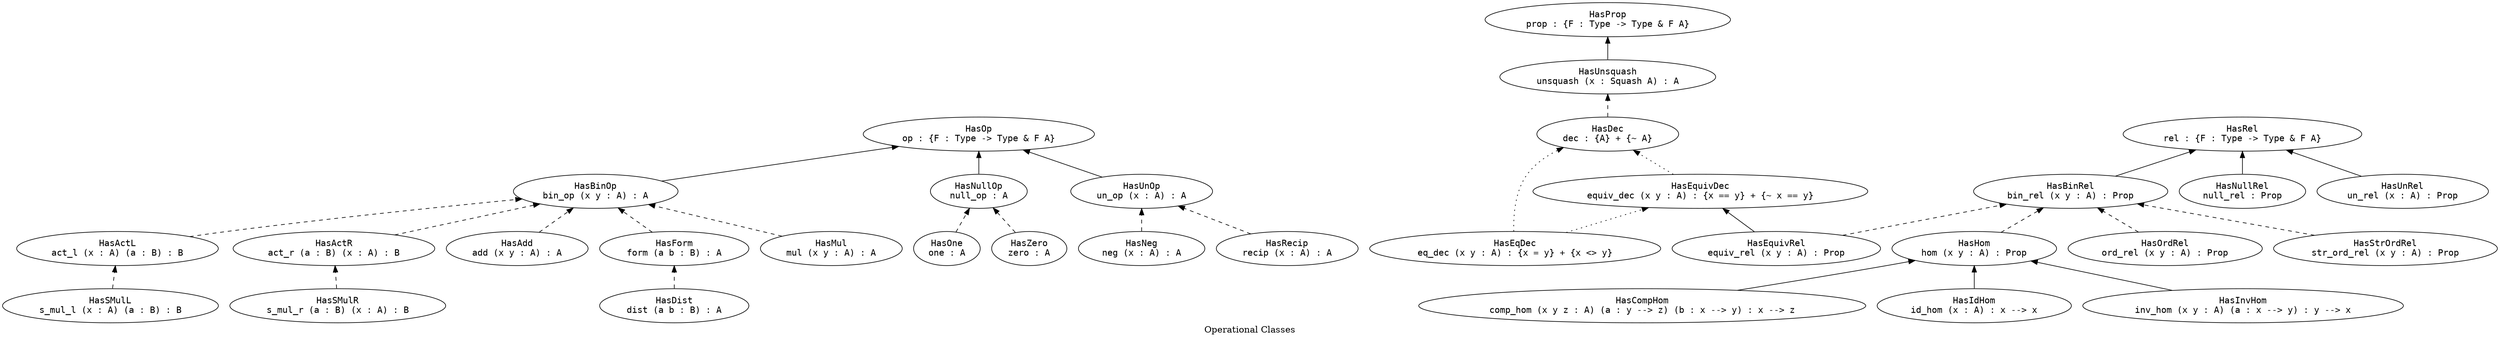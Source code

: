digraph Has {
  label = "Operational Classes"
  rankdir = BT

  node [fontname = monospace]

  HasOp [label = "\N\nop : {F : Type -> Type & F A}"]
  HasProp [label = "\N\nprop : {F : Type -> Type & F A}"]
  HasRel [label = "\N\nrel : {F : Type -> Type & F A}"]

  node [style = solid]

  HasActL [label = "\N\nact_l (x : A) (a : B) : B"]
  HasActR [label = "\N\nact_r (a : B) (x : A) : B"]
  HasAdd [label = "\N\nadd (x y : A) : A"]
  HasBinOp [label = "\N\nbin_op (x y : A) : A"]
  HasBinRel [label = "\N\nbin_rel (x y : A) : Prop"]
  HasCompHom [label = "\N\ncomp_hom (x y z : A) (a : y --> z) (b : x --> y) : x --> z"]
  HasDec [label = "\N\ndec : {A} + {~ A}"]
  HasDist [label = "\N\ndist (a b : B) : A"]
  HasEqDec [label = "\N\neq_dec (x y : A) : {x = y} + {x <> y}"]
  HasEquivDec [label = "\N\nequiv_dec (x y : A) : {x == y} + {~ x == y}"]
  HasEquivRel [label = "\N\nequiv_rel (x y : A) : Prop"]
  HasForm [label = "\N\nform (a b : B) : A"]
  HasHom [label = "\N\nhom (x y : A) : Prop"]
  HasIdHom [label = "\N\nid_hom (x : A) : x --> x"]
  HasInvHom [label = "\N\ninv_hom (x y : A) (a : x --> y) : y --> x"]
  HasMul [label = "\N\nmul (x y : A) : A"]
  HasNeg [label = "\N\nneg (x : A) : A"]
  HasNullOp [label = "\N\nnull_op : A"]
  HasNullRel [label = "\N\nnull_rel : Prop"]
  HasOne [label = "\N\none : A"]
  HasOrdRel [label = "\N\nord_rel (x y : A) : Prop"]
  HasRecip [label = "\N\nrecip (x : A) : A"]
  HasSMulL [label = "\N\ns_mul_l (x : A) (a : B) : B"]
  HasSMulR [label = "\N\ns_mul_r (a : B) (x : A) : B"]
  HasStrOrdRel [label = "\N\nstr_ord_rel (x y : A) : Prop"]
  HasUnOp [label = "\N\nun_op (x : A) : A"]
  HasUnRel [label = "\N\nun_rel (x : A) : Prop"]
  HasUnsquash [label = "\N\nunsquash (x : Squash A) : A"]
  HasZero [label = "\N\nzero : A"]

  node [style = dashed]

  HasBinOp -> HasOp
  HasBinRel -> HasRel
  HasNullOp -> HasOp
  HasNullRel -> HasRel
  HasUnOp -> HasOp
  HasUnRel -> HasRel
  HasUnsquash -> HasProp

  // Superclasses and Constraints

  edge [style = solid]

  HasCompHom -> HasHom
  HasEquivRel -> HasEquivDec
  HasIdHom -> HasHom
  HasInvHom -> HasHom

  // Subclasses and Related Instances

  edge [style = dashed]

  HasActL -> HasBinOp
  HasActR -> HasBinOp
  HasAdd -> HasBinOp
  HasDec -> HasUnsquash
  HasDist -> HasForm
  HasEquivRel -> HasBinRel
  HasForm -> HasBinOp
  HasHom -> HasBinRel
  HasMul -> HasBinOp
  HasNeg -> HasUnOp
  HasOne -> HasNullOp
  HasOrdRel -> HasBinRel
  HasRecip -> HasUnOp
  HasSMulL -> HasActL
  HasSMulR -> HasActR
  HasStrOrdRel -> HasBinRel
  HasZero -> HasNullOp

  // Specializations and Related Instances

  edge [style = dotted]

  HasEqDec -> HasDec
  HasEqDec -> HasEquivDec
  HasEquivDec -> HasDec
}
